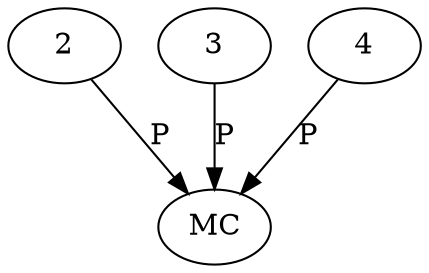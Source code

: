 digraph "AUG" {

  1 [ label="MC" s="show()" t="DiffCommand" l="264" ];
  2 [ t="int" v="0" ];
  3 [ t="int" v="0" ];
  4 [ t="int" v="0" ];
  4 -> 1 [ label="P" ];
  3 -> 1 [ label="P" ];
  2 -> 1 [ label="P" ];
}
